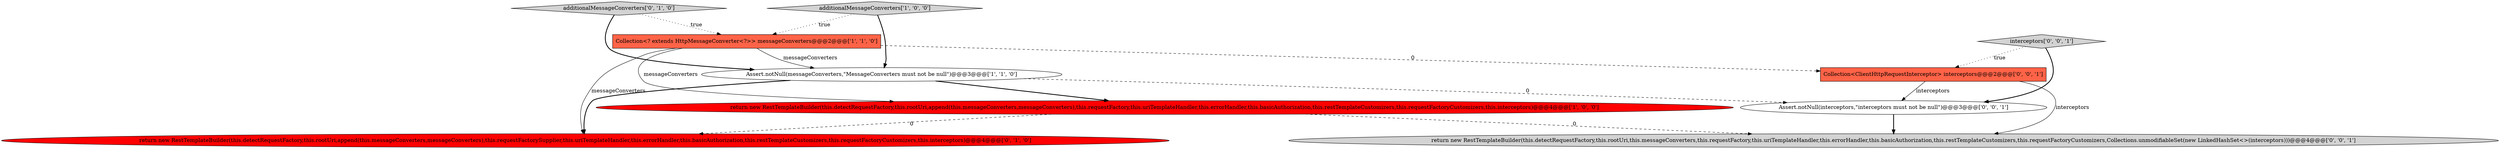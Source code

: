 digraph {
4 [style = filled, label = "return new RestTemplateBuilder(this.detectRequestFactory,this.rootUri,append(this.messageConverters,messageConverters),this.requestFactorySupplier,this.uriTemplateHandler,this.errorHandler,this.basicAuthorization,this.restTemplateCustomizers,this.requestFactoryCustomizers,this.interceptors)@@@4@@@['0', '1', '0']", fillcolor = red, shape = ellipse image = "AAA1AAABBB2BBB"];
8 [style = filled, label = "Collection<ClientHttpRequestInterceptor> interceptors@@@2@@@['0', '0', '1']", fillcolor = tomato, shape = box image = "AAA0AAABBB3BBB"];
6 [style = filled, label = "Assert.notNull(interceptors,\"interceptors must not be null\")@@@3@@@['0', '0', '1']", fillcolor = white, shape = ellipse image = "AAA0AAABBB3BBB"];
7 [style = filled, label = "return new RestTemplateBuilder(this.detectRequestFactory,this.rootUri,this.messageConverters,this.requestFactory,this.uriTemplateHandler,this.errorHandler,this.basicAuthorization,this.restTemplateCustomizers,this.requestFactoryCustomizers,Collections.unmodifiableSet(new LinkedHashSet<>(interceptors)))@@@4@@@['0', '0', '1']", fillcolor = lightgray, shape = ellipse image = "AAA0AAABBB3BBB"];
5 [style = filled, label = "additionalMessageConverters['0', '1', '0']", fillcolor = lightgray, shape = diamond image = "AAA0AAABBB2BBB"];
1 [style = filled, label = "Collection<? extends HttpMessageConverter<?>> messageConverters@@@2@@@['1', '1', '0']", fillcolor = tomato, shape = box image = "AAA0AAABBB1BBB"];
2 [style = filled, label = "return new RestTemplateBuilder(this.detectRequestFactory,this.rootUri,append(this.messageConverters,messageConverters),this.requestFactory,this.uriTemplateHandler,this.errorHandler,this.basicAuthorization,this.restTemplateCustomizers,this.requestFactoryCustomizers,this.interceptors)@@@4@@@['1', '0', '0']", fillcolor = red, shape = ellipse image = "AAA1AAABBB1BBB"];
9 [style = filled, label = "interceptors['0', '0', '1']", fillcolor = lightgray, shape = diamond image = "AAA0AAABBB3BBB"];
3 [style = filled, label = "additionalMessageConverters['1', '0', '0']", fillcolor = lightgray, shape = diamond image = "AAA0AAABBB1BBB"];
0 [style = filled, label = "Assert.notNull(messageConverters,\"MessageConverters must not be null\")@@@3@@@['1', '1', '0']", fillcolor = white, shape = ellipse image = "AAA0AAABBB1BBB"];
2->4 [style = dashed, label="0"];
1->8 [style = dashed, label="0"];
1->2 [style = solid, label="messageConverters"];
0->6 [style = dashed, label="0"];
8->7 [style = solid, label="interceptors"];
6->7 [style = bold, label=""];
5->0 [style = bold, label=""];
2->7 [style = dashed, label="0"];
8->6 [style = solid, label="interceptors"];
0->4 [style = bold, label=""];
3->1 [style = dotted, label="true"];
1->4 [style = solid, label="messageConverters"];
5->1 [style = dotted, label="true"];
3->0 [style = bold, label=""];
1->0 [style = solid, label="messageConverters"];
9->6 [style = bold, label=""];
0->2 [style = bold, label=""];
9->8 [style = dotted, label="true"];
}
